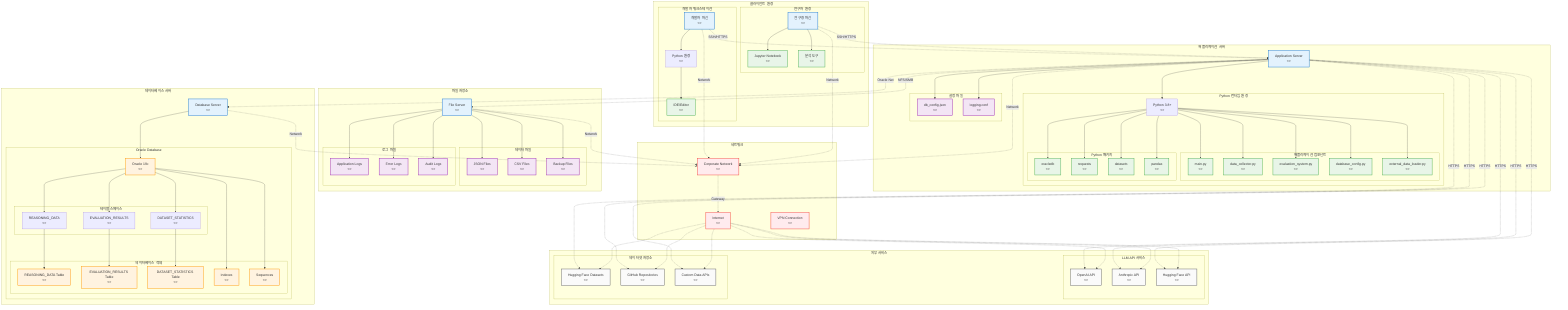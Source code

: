 graph TB
    subgraph "클라이언트 환경"
        subgraph "개발자 워크스테이션"
            DEV_MACHINE[개발자 머신<br/><<device>>]
            PYTHON_ENV[Python 환경<br/><<execution environment>>]
            IDE[IDE/Editor<br/><<software>>]
            
            DEV_MACHINE --> PYTHON_ENV
            PYTHON_ENV --> IDE
        end

        subgraph "연구자 환경"
            RESEARCH_MACHINE[연구용 머신<br/><<device>>]
            JUPYTER[Jupyter Notebook<br/><<software>>]
            ANALYSIS_TOOLS[분석 도구<br/><<software>>]
            
            RESEARCH_MACHINE --> JUPYTER
            RESEARCH_MACHINE --> ANALYSIS_TOOLS
        end
    end

    subgraph "애플리케이션 서버"
        APP_SERVER[Application Server<br/><<device>>]
        
        subgraph "Python 런타임 환경"
            PYTHON_RUNTIME[Python 3.8+<br/><<execution environment>>]
            
            subgraph "애플리케이션 컴포넌트"
                MAIN_APP[main.py<br/><<artifact>>]
                DATA_COLLECTOR[data_collector.py<br/><<artifact>>]
                EVALUATOR[evaluation_system.py<br/><<artifact>>]
                DB_MANAGER[database_config.py<br/><<artifact>>]
                EXT_LOADER[external_data_loader.py<br/><<artifact>>]
            end

            subgraph "Python 패키지"
                ORACLEDB[oracledb<br/><<library>>]
                REQUESTS[requests<br/><<library>>]
                DATASETS[datasets<br/><<library>>]
                PANDAS[pandas<br/><<library>>]
            end
        end

        subgraph "설정 파일"
            CONFIG_JSON[db_config.json<br/><<configuration>>]
            LOG_CONFIG[logging.conf<br/><<configuration>>]
        end

        APP_SERVER --> PYTHON_RUNTIME
        PYTHON_RUNTIME --> MAIN_APP
        PYTHON_RUNTIME --> DATA_COLLECTOR
        PYTHON_RUNTIME --> EVALUATOR
        PYTHON_RUNTIME --> DB_MANAGER
        PYTHON_RUNTIME --> EXT_LOADER
        PYTHON_RUNTIME --> ORACLEDB
        PYTHON_RUNTIME --> REQUESTS
        PYTHON_RUNTIME --> DATASETS
        PYTHON_RUNTIME --> PANDAS
        APP_SERVER --> CONFIG_JSON
        APP_SERVER --> LOG_CONFIG
    end

    subgraph "데이터베이스 서버"
        DB_SERVER[Database Server<br/><<device>>]
        
        subgraph "Oracle Database"
            ORACLE_INSTANCE[Oracle 19c<br/><<database>>]
            
            subgraph "테이블스페이스"
                REASONING_TS[REASONING_DATA<br/><<tablespace>>]
                EVAL_TS[EVALUATION_RESULTS<br/><<tablespace>>]
                STATS_TS[DATASET_STATISTICS<br/><<tablespace>>]
            end

            subgraph "데이터베이스 객체"
                REASONING_TABLE[REASONING_DATA Table<br/><<table>>]
                EVAL_TABLE[EVALUATION_RESULTS Table<br/><<table>>]
                STATS_TABLE[DATASET_STATISTICS Table<br/><<table>>]
                INDEXES[Indexes<br/><<index>>]
                SEQUENCES[Sequences<br/><<sequence>>]
            end
        end

        DB_SERVER --> ORACLE_INSTANCE
        ORACLE_INSTANCE --> REASONING_TS
        ORACLE_INSTANCE --> EVAL_TS
        ORACLE_INSTANCE --> STATS_TS
        REASONING_TS --> REASONING_TABLE
        EVAL_TS --> EVAL_TABLE
        STATS_TS --> STATS_TABLE
        ORACLE_INSTANCE --> INDEXES
        ORACLE_INSTANCE --> SEQUENCES
    end

    subgraph "파일 저장소"
        FILE_SERVER[File Server<br/><<device>>]
        
        subgraph "데이터 파일"
            JSON_STORAGE[JSON Files<br/><<file>>]
            CSV_STORAGE[CSV Files<br/><<file>>]
            BACKUP_STORAGE[Backup Files<br/><<file>>]
        end

        subgraph "로그 파일"
            APP_LOGS[Application Logs<br/><<file>>]
            ERROR_LOGS[Error Logs<br/><<file>>]
            AUDIT_LOGS[Audit Logs<br/><<file>>]
        end

        FILE_SERVER --> JSON_STORAGE
        FILE_SERVER --> CSV_STORAGE
        FILE_SERVER --> BACKUP_STORAGE
        FILE_SERVER --> APP_LOGS
        FILE_SERVER --> ERROR_LOGS
        FILE_SERVER --> AUDIT_LOGS
    end

    subgraph "외부 서비스"
        subgraph "LLM API 서비스"
            OPENAI_API[OpenAI API<br/><<web service>>]
            ANTHROPIC_API[Anthropic API<br/><<web service>>]
            HUGGINGFACE_API[Hugging Face API<br/><<web service>>]
        end

        subgraph "데이터셋 저장소"
            HUGGINGFACE_DATASETS[Hugging Face Datasets<br/><<repository>>]
            GITHUB_DATASETS[GitHub Repositories<br/><<repository>>]
            CUSTOM_APIs[Custom Data APIs<br/><<web service>>]
        end
    end

    subgraph "네트워크"
        INTERNET[Internet<br/><<network>>]
        INTRANET[Corporate Network<br/><<network>>]
        VPN[VPN Connection<br/><<communication path>>]
    end

    %% 연결 관계
    DEV_MACHINE -.->|SSH/HTTPS| APP_SERVER
    RESEARCH_MACHINE -.->|SSH/HTTPS| APP_SERVER
    
    APP_SERVER -.->|Oracle Net| DB_SERVER
    APP_SERVER -.->|NFS/SMB| FILE_SERVER
    
    APP_SERVER -.->|HTTPS| OPENAI_API
    APP_SERVER -.->|HTTPS| ANTHROPIC_API
    APP_SERVER -.->|HTTPS| HUGGINGFACE_API
    APP_SERVER -.->|HTTPS| HUGGINGFACE_DATASETS
    APP_SERVER -.->|HTTPS| GITHUB_DATASETS
    APP_SERVER -.->|HTTPS| CUSTOM_APIs

    DEV_MACHINE -.->|Network| INTRANET
    RESEARCH_MACHINE -.->|Network| INTRANET
    APP_SERVER -.->|Network| INTRANET
    DB_SERVER -.->|Network| INTRANET
    FILE_SERVER -.->|Network| INTRANET

    INTRANET -.->|Gateway| INTERNET
    INTERNET -.-> OPENAI_API
    INTERNET -.-> ANTHROPIC_API
    INTERNET -.-> HUGGINGFACE_API
    INTERNET -.-> HUGGINGFACE_DATASETS
    INTERNET -.-> GITHUB_DATASETS
    INTERNET -.-> CUSTOM_APIs

    %% 스타일링
    classDef device fill:#e3f2fd,stroke:#1976d2,stroke-width:2px
    classDef software fill:#e8f5e8,stroke:#4caf50,stroke-width:2px
    classDef database fill:#fff3e0,stroke:#ff9800,stroke-width:2px
    classDef file fill:#f3e5f5,stroke:#9c27b0,stroke-width:2px
    classDef network fill:#ffebee,stroke:#f44336,stroke-width:2px
    classDef external fill:#fafafa,stroke:#616161,stroke-width:2px

    class DEV_MACHINE,RESEARCH_MACHINE,APP_SERVER,DB_SERVER,FILE_SERVER device
    class IDE,JUPYTER,ANALYSIS_TOOLS,MAIN_APP,DATA_COLLECTOR,EVALUATOR,DB_MANAGER,EXT_LOADER,ORACLEDB,REQUESTS,DATASETS,PANDAS software
    class ORACLE_INSTANCE,REASONING_TABLE,EVAL_TABLE,STATS_TABLE,INDEXES,SEQUENCES database
    class JSON_STORAGE,CSV_STORAGE,BACKUP_STORAGE,APP_LOGS,ERROR_LOGS,AUDIT_LOGS,CONFIG_JSON,LOG_CONFIG file
    class INTERNET,INTRANET,VPN network
    class OPENAI_API,ANTHROPIC_API,HUGGINGFACE_API,HUGGINGFACE_DATASETS,GITHUB_DATASETS,CUSTOM_APIs external